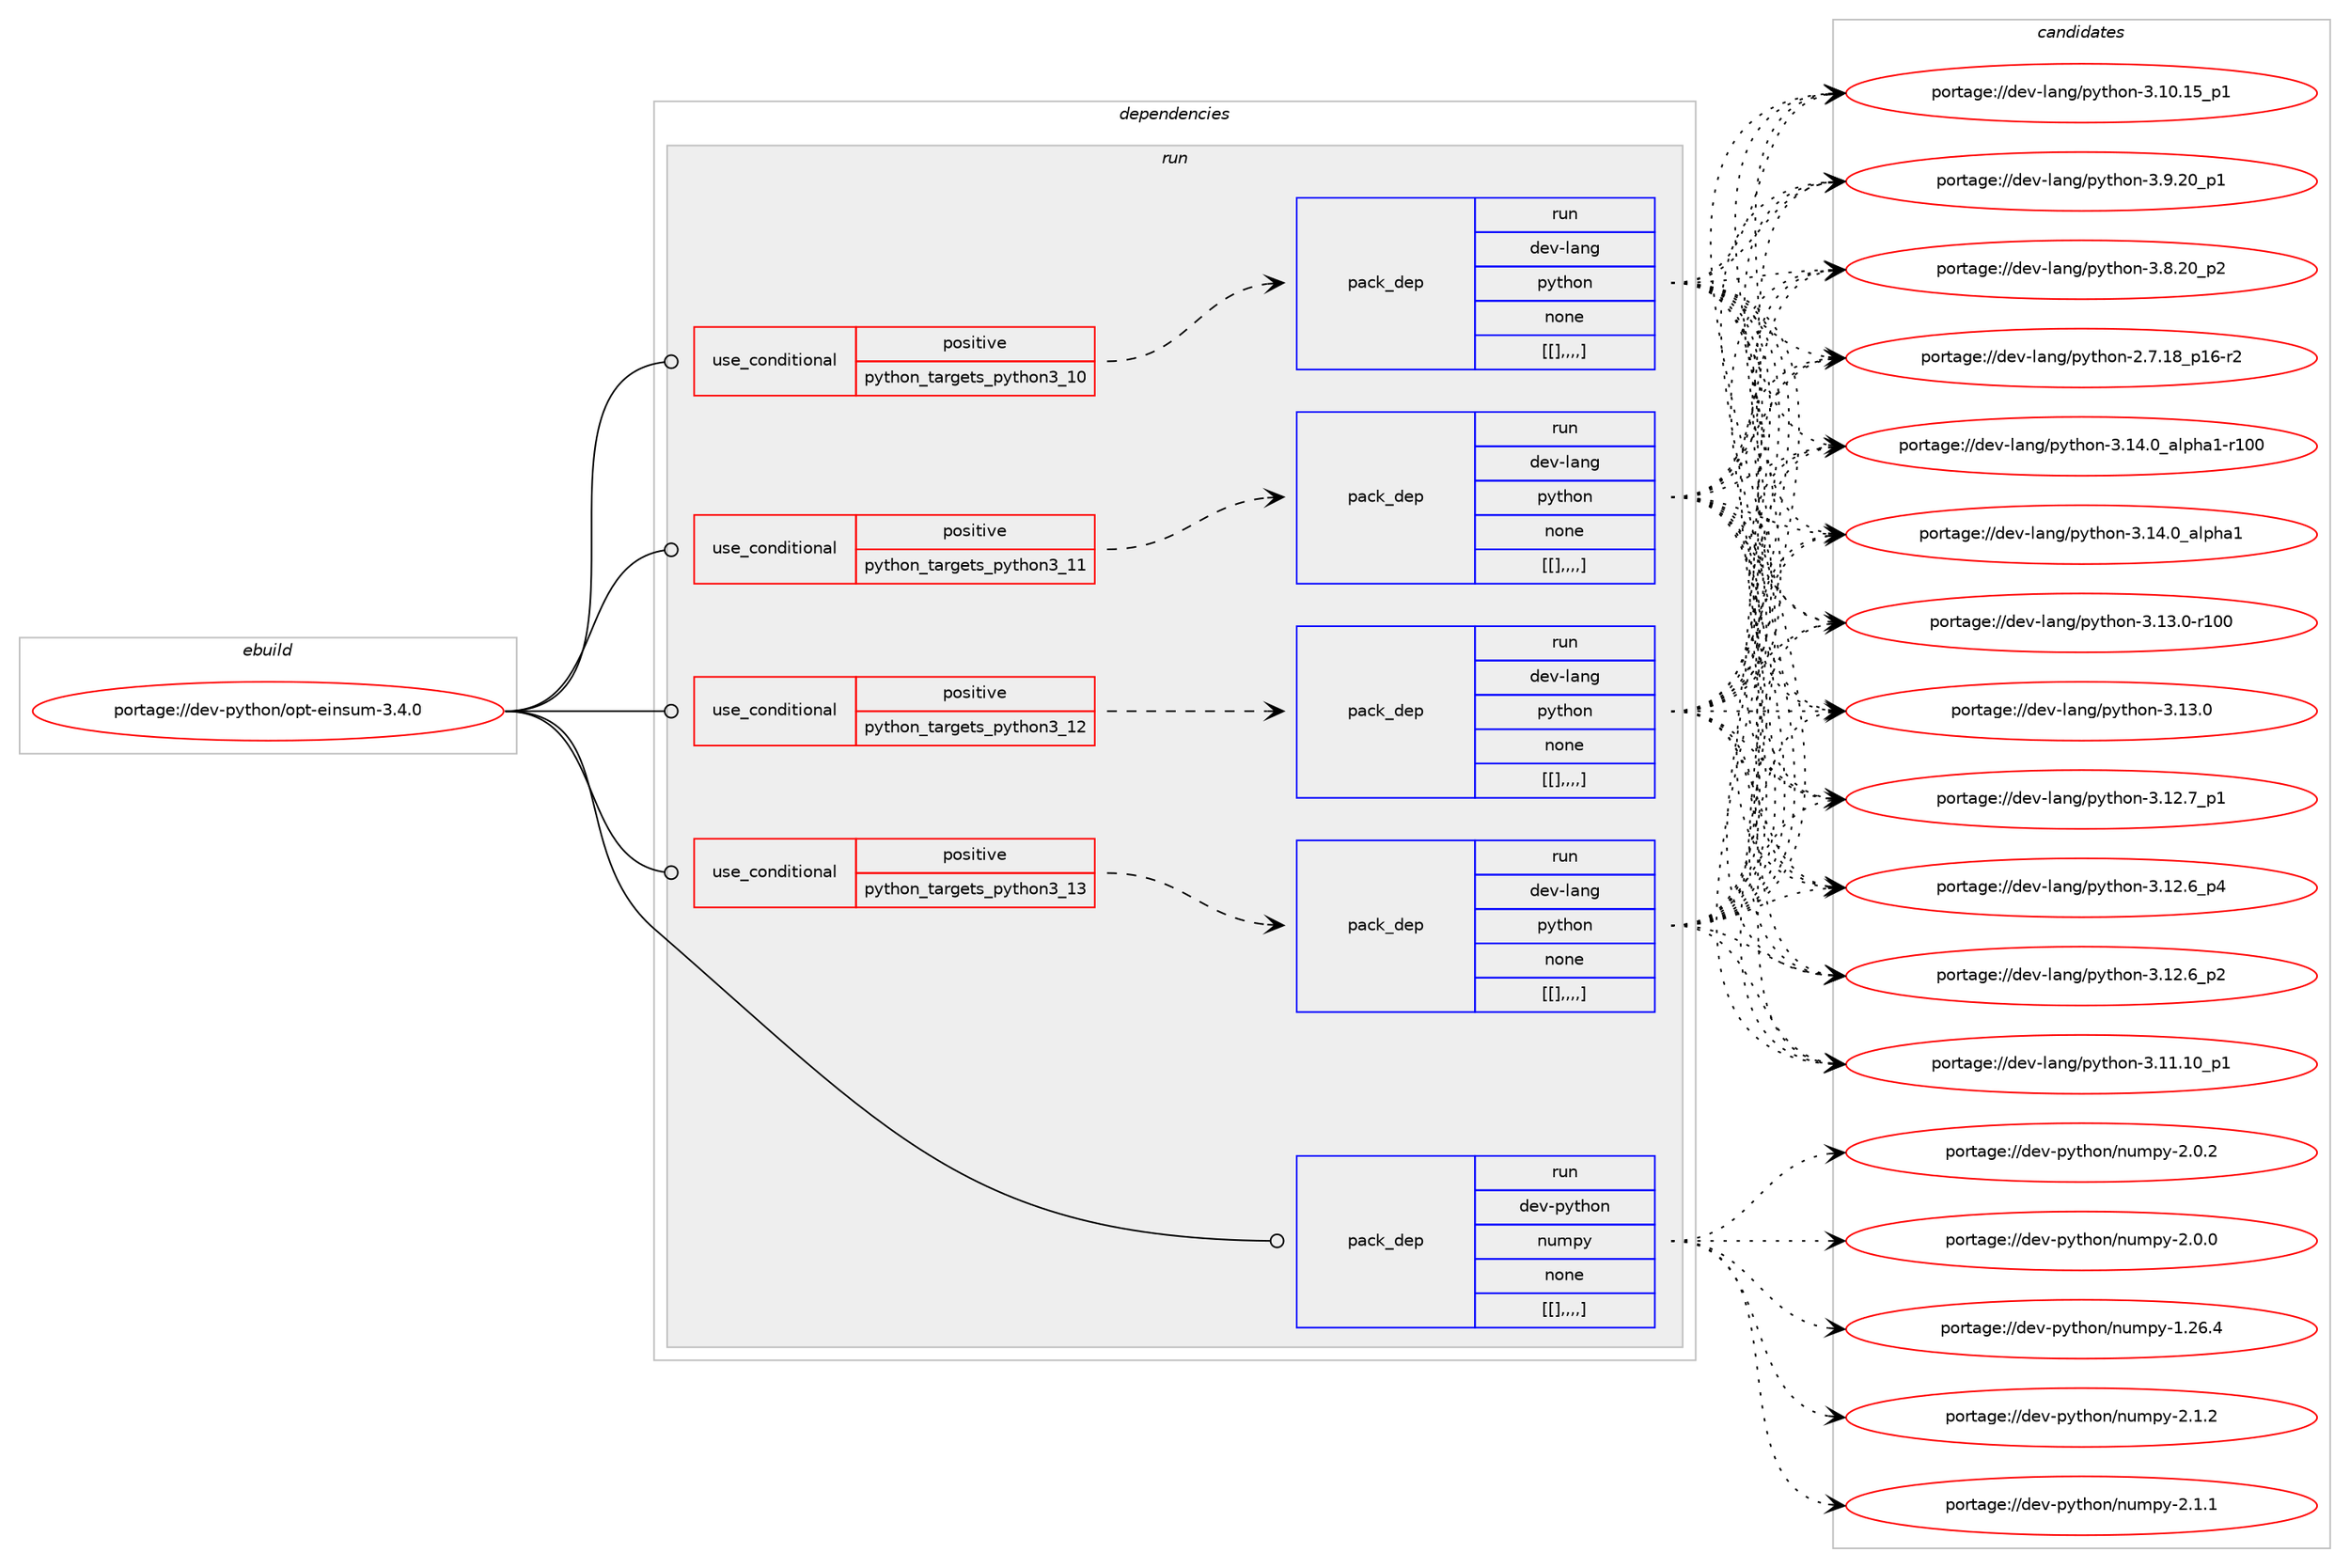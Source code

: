 digraph prolog {

# *************
# Graph options
# *************

newrank=true;
concentrate=true;
compound=true;
graph [rankdir=LR,fontname=Helvetica,fontsize=10,ranksep=1.5];#, ranksep=2.5, nodesep=0.2];
edge  [arrowhead=vee];
node  [fontname=Helvetica,fontsize=10];

# **********
# The ebuild
# **********

subgraph cluster_leftcol {
color=gray;
label=<<i>ebuild</i>>;
id [label="portage://dev-python/opt-einsum-3.4.0", color=red, width=4, href="../dev-python/opt-einsum-3.4.0.svg"];
}

# ****************
# The dependencies
# ****************

subgraph cluster_midcol {
color=gray;
label=<<i>dependencies</i>>;
subgraph cluster_compile {
fillcolor="#eeeeee";
style=filled;
label=<<i>compile</i>>;
}
subgraph cluster_compileandrun {
fillcolor="#eeeeee";
style=filled;
label=<<i>compile and run</i>>;
}
subgraph cluster_run {
fillcolor="#eeeeee";
style=filled;
label=<<i>run</i>>;
subgraph cond37887 {
dependency159094 [label=<<TABLE BORDER="0" CELLBORDER="1" CELLSPACING="0" CELLPADDING="4"><TR><TD ROWSPAN="3" CELLPADDING="10">use_conditional</TD></TR><TR><TD>positive</TD></TR><TR><TD>python_targets_python3_10</TD></TR></TABLE>>, shape=none, color=red];
subgraph pack119889 {
dependency159098 [label=<<TABLE BORDER="0" CELLBORDER="1" CELLSPACING="0" CELLPADDING="4" WIDTH="220"><TR><TD ROWSPAN="6" CELLPADDING="30">pack_dep</TD></TR><TR><TD WIDTH="110">run</TD></TR><TR><TD>dev-lang</TD></TR><TR><TD>python</TD></TR><TR><TD>none</TD></TR><TR><TD>[[],,,,]</TD></TR></TABLE>>, shape=none, color=blue];
}
dependency159094:e -> dependency159098:w [weight=20,style="dashed",arrowhead="vee"];
}
id:e -> dependency159094:w [weight=20,style="solid",arrowhead="odot"];
subgraph cond37913 {
dependency159152 [label=<<TABLE BORDER="0" CELLBORDER="1" CELLSPACING="0" CELLPADDING="4"><TR><TD ROWSPAN="3" CELLPADDING="10">use_conditional</TD></TR><TR><TD>positive</TD></TR><TR><TD>python_targets_python3_11</TD></TR></TABLE>>, shape=none, color=red];
subgraph pack119950 {
dependency159227 [label=<<TABLE BORDER="0" CELLBORDER="1" CELLSPACING="0" CELLPADDING="4" WIDTH="220"><TR><TD ROWSPAN="6" CELLPADDING="30">pack_dep</TD></TR><TR><TD WIDTH="110">run</TD></TR><TR><TD>dev-lang</TD></TR><TR><TD>python</TD></TR><TR><TD>none</TD></TR><TR><TD>[[],,,,]</TD></TR></TABLE>>, shape=none, color=blue];
}
dependency159152:e -> dependency159227:w [weight=20,style="dashed",arrowhead="vee"];
}
id:e -> dependency159152:w [weight=20,style="solid",arrowhead="odot"];
subgraph cond37947 {
dependency159289 [label=<<TABLE BORDER="0" CELLBORDER="1" CELLSPACING="0" CELLPADDING="4"><TR><TD ROWSPAN="3" CELLPADDING="10">use_conditional</TD></TR><TR><TD>positive</TD></TR><TR><TD>python_targets_python3_12</TD></TR></TABLE>>, shape=none, color=red];
subgraph pack120030 {
dependency159334 [label=<<TABLE BORDER="0" CELLBORDER="1" CELLSPACING="0" CELLPADDING="4" WIDTH="220"><TR><TD ROWSPAN="6" CELLPADDING="30">pack_dep</TD></TR><TR><TD WIDTH="110">run</TD></TR><TR><TD>dev-lang</TD></TR><TR><TD>python</TD></TR><TR><TD>none</TD></TR><TR><TD>[[],,,,]</TD></TR></TABLE>>, shape=none, color=blue];
}
dependency159289:e -> dependency159334:w [weight=20,style="dashed",arrowhead="vee"];
}
id:e -> dependency159289:w [weight=20,style="solid",arrowhead="odot"];
subgraph cond37987 {
dependency159379 [label=<<TABLE BORDER="0" CELLBORDER="1" CELLSPACING="0" CELLPADDING="4"><TR><TD ROWSPAN="3" CELLPADDING="10">use_conditional</TD></TR><TR><TD>positive</TD></TR><TR><TD>python_targets_python3_13</TD></TR></TABLE>>, shape=none, color=red];
subgraph pack120078 {
dependency159383 [label=<<TABLE BORDER="0" CELLBORDER="1" CELLSPACING="0" CELLPADDING="4" WIDTH="220"><TR><TD ROWSPAN="6" CELLPADDING="30">pack_dep</TD></TR><TR><TD WIDTH="110">run</TD></TR><TR><TD>dev-lang</TD></TR><TR><TD>python</TD></TR><TR><TD>none</TD></TR><TR><TD>[[],,,,]</TD></TR></TABLE>>, shape=none, color=blue];
}
dependency159379:e -> dependency159383:w [weight=20,style="dashed",arrowhead="vee"];
}
id:e -> dependency159379:w [weight=20,style="solid",arrowhead="odot"];
subgraph pack120092 {
dependency159453 [label=<<TABLE BORDER="0" CELLBORDER="1" CELLSPACING="0" CELLPADDING="4" WIDTH="220"><TR><TD ROWSPAN="6" CELLPADDING="30">pack_dep</TD></TR><TR><TD WIDTH="110">run</TD></TR><TR><TD>dev-python</TD></TR><TR><TD>numpy</TD></TR><TR><TD>none</TD></TR><TR><TD>[[],,,,]</TD></TR></TABLE>>, shape=none, color=blue];
}
id:e -> dependency159453:w [weight=20,style="solid",arrowhead="odot"];
}
}

# **************
# The candidates
# **************

subgraph cluster_choices {
rank=same;
color=gray;
label=<<i>candidates</i>>;

subgraph choice119756 {
color=black;
nodesep=1;
choice100101118451089711010347112121116104111110455146495246489597108112104974945114494848 [label="portage://dev-lang/python-3.14.0_alpha1-r100", color=red, width=4,href="../dev-lang/python-3.14.0_alpha1-r100.svg"];
choice1001011184510897110103471121211161041111104551464952464895971081121049749 [label="portage://dev-lang/python-3.14.0_alpha1", color=red, width=4,href="../dev-lang/python-3.14.0_alpha1.svg"];
choice1001011184510897110103471121211161041111104551464951464845114494848 [label="portage://dev-lang/python-3.13.0-r100", color=red, width=4,href="../dev-lang/python-3.13.0-r100.svg"];
choice10010111845108971101034711212111610411111045514649514648 [label="portage://dev-lang/python-3.13.0", color=red, width=4,href="../dev-lang/python-3.13.0.svg"];
choice100101118451089711010347112121116104111110455146495046559511249 [label="portage://dev-lang/python-3.12.7_p1", color=red, width=4,href="../dev-lang/python-3.12.7_p1.svg"];
choice100101118451089711010347112121116104111110455146495046549511252 [label="portage://dev-lang/python-3.12.6_p4", color=red, width=4,href="../dev-lang/python-3.12.6_p4.svg"];
choice100101118451089711010347112121116104111110455146495046549511250 [label="portage://dev-lang/python-3.12.6_p2", color=red, width=4,href="../dev-lang/python-3.12.6_p2.svg"];
choice10010111845108971101034711212111610411111045514649494649489511249 [label="portage://dev-lang/python-3.11.10_p1", color=red, width=4,href="../dev-lang/python-3.11.10_p1.svg"];
choice10010111845108971101034711212111610411111045514649484649539511249 [label="portage://dev-lang/python-3.10.15_p1", color=red, width=4,href="../dev-lang/python-3.10.15_p1.svg"];
choice100101118451089711010347112121116104111110455146574650489511249 [label="portage://dev-lang/python-3.9.20_p1", color=red, width=4,href="../dev-lang/python-3.9.20_p1.svg"];
choice100101118451089711010347112121116104111110455146564650489511250 [label="portage://dev-lang/python-3.8.20_p2", color=red, width=4,href="../dev-lang/python-3.8.20_p2.svg"];
choice100101118451089711010347112121116104111110455046554649569511249544511450 [label="portage://dev-lang/python-2.7.18_p16-r2", color=red, width=4,href="../dev-lang/python-2.7.18_p16-r2.svg"];
dependency159098:e -> choice100101118451089711010347112121116104111110455146495246489597108112104974945114494848:w [style=dotted,weight="100"];
dependency159098:e -> choice1001011184510897110103471121211161041111104551464952464895971081121049749:w [style=dotted,weight="100"];
dependency159098:e -> choice1001011184510897110103471121211161041111104551464951464845114494848:w [style=dotted,weight="100"];
dependency159098:e -> choice10010111845108971101034711212111610411111045514649514648:w [style=dotted,weight="100"];
dependency159098:e -> choice100101118451089711010347112121116104111110455146495046559511249:w [style=dotted,weight="100"];
dependency159098:e -> choice100101118451089711010347112121116104111110455146495046549511252:w [style=dotted,weight="100"];
dependency159098:e -> choice100101118451089711010347112121116104111110455146495046549511250:w [style=dotted,weight="100"];
dependency159098:e -> choice10010111845108971101034711212111610411111045514649494649489511249:w [style=dotted,weight="100"];
dependency159098:e -> choice10010111845108971101034711212111610411111045514649484649539511249:w [style=dotted,weight="100"];
dependency159098:e -> choice100101118451089711010347112121116104111110455146574650489511249:w [style=dotted,weight="100"];
dependency159098:e -> choice100101118451089711010347112121116104111110455146564650489511250:w [style=dotted,weight="100"];
dependency159098:e -> choice100101118451089711010347112121116104111110455046554649569511249544511450:w [style=dotted,weight="100"];
}
subgraph choice119795 {
color=black;
nodesep=1;
choice100101118451089711010347112121116104111110455146495246489597108112104974945114494848 [label="portage://dev-lang/python-3.14.0_alpha1-r100", color=red, width=4,href="../dev-lang/python-3.14.0_alpha1-r100.svg"];
choice1001011184510897110103471121211161041111104551464952464895971081121049749 [label="portage://dev-lang/python-3.14.0_alpha1", color=red, width=4,href="../dev-lang/python-3.14.0_alpha1.svg"];
choice1001011184510897110103471121211161041111104551464951464845114494848 [label="portage://dev-lang/python-3.13.0-r100", color=red, width=4,href="../dev-lang/python-3.13.0-r100.svg"];
choice10010111845108971101034711212111610411111045514649514648 [label="portage://dev-lang/python-3.13.0", color=red, width=4,href="../dev-lang/python-3.13.0.svg"];
choice100101118451089711010347112121116104111110455146495046559511249 [label="portage://dev-lang/python-3.12.7_p1", color=red, width=4,href="../dev-lang/python-3.12.7_p1.svg"];
choice100101118451089711010347112121116104111110455146495046549511252 [label="portage://dev-lang/python-3.12.6_p4", color=red, width=4,href="../dev-lang/python-3.12.6_p4.svg"];
choice100101118451089711010347112121116104111110455146495046549511250 [label="portage://dev-lang/python-3.12.6_p2", color=red, width=4,href="../dev-lang/python-3.12.6_p2.svg"];
choice10010111845108971101034711212111610411111045514649494649489511249 [label="portage://dev-lang/python-3.11.10_p1", color=red, width=4,href="../dev-lang/python-3.11.10_p1.svg"];
choice10010111845108971101034711212111610411111045514649484649539511249 [label="portage://dev-lang/python-3.10.15_p1", color=red, width=4,href="../dev-lang/python-3.10.15_p1.svg"];
choice100101118451089711010347112121116104111110455146574650489511249 [label="portage://dev-lang/python-3.9.20_p1", color=red, width=4,href="../dev-lang/python-3.9.20_p1.svg"];
choice100101118451089711010347112121116104111110455146564650489511250 [label="portage://dev-lang/python-3.8.20_p2", color=red, width=4,href="../dev-lang/python-3.8.20_p2.svg"];
choice100101118451089711010347112121116104111110455046554649569511249544511450 [label="portage://dev-lang/python-2.7.18_p16-r2", color=red, width=4,href="../dev-lang/python-2.7.18_p16-r2.svg"];
dependency159227:e -> choice100101118451089711010347112121116104111110455146495246489597108112104974945114494848:w [style=dotted,weight="100"];
dependency159227:e -> choice1001011184510897110103471121211161041111104551464952464895971081121049749:w [style=dotted,weight="100"];
dependency159227:e -> choice1001011184510897110103471121211161041111104551464951464845114494848:w [style=dotted,weight="100"];
dependency159227:e -> choice10010111845108971101034711212111610411111045514649514648:w [style=dotted,weight="100"];
dependency159227:e -> choice100101118451089711010347112121116104111110455146495046559511249:w [style=dotted,weight="100"];
dependency159227:e -> choice100101118451089711010347112121116104111110455146495046549511252:w [style=dotted,weight="100"];
dependency159227:e -> choice100101118451089711010347112121116104111110455146495046549511250:w [style=dotted,weight="100"];
dependency159227:e -> choice10010111845108971101034711212111610411111045514649494649489511249:w [style=dotted,weight="100"];
dependency159227:e -> choice10010111845108971101034711212111610411111045514649484649539511249:w [style=dotted,weight="100"];
dependency159227:e -> choice100101118451089711010347112121116104111110455146574650489511249:w [style=dotted,weight="100"];
dependency159227:e -> choice100101118451089711010347112121116104111110455146564650489511250:w [style=dotted,weight="100"];
dependency159227:e -> choice100101118451089711010347112121116104111110455046554649569511249544511450:w [style=dotted,weight="100"];
}
subgraph choice119857 {
color=black;
nodesep=1;
choice100101118451089711010347112121116104111110455146495246489597108112104974945114494848 [label="portage://dev-lang/python-3.14.0_alpha1-r100", color=red, width=4,href="../dev-lang/python-3.14.0_alpha1-r100.svg"];
choice1001011184510897110103471121211161041111104551464952464895971081121049749 [label="portage://dev-lang/python-3.14.0_alpha1", color=red, width=4,href="../dev-lang/python-3.14.0_alpha1.svg"];
choice1001011184510897110103471121211161041111104551464951464845114494848 [label="portage://dev-lang/python-3.13.0-r100", color=red, width=4,href="../dev-lang/python-3.13.0-r100.svg"];
choice10010111845108971101034711212111610411111045514649514648 [label="portage://dev-lang/python-3.13.0", color=red, width=4,href="../dev-lang/python-3.13.0.svg"];
choice100101118451089711010347112121116104111110455146495046559511249 [label="portage://dev-lang/python-3.12.7_p1", color=red, width=4,href="../dev-lang/python-3.12.7_p1.svg"];
choice100101118451089711010347112121116104111110455146495046549511252 [label="portage://dev-lang/python-3.12.6_p4", color=red, width=4,href="../dev-lang/python-3.12.6_p4.svg"];
choice100101118451089711010347112121116104111110455146495046549511250 [label="portage://dev-lang/python-3.12.6_p2", color=red, width=4,href="../dev-lang/python-3.12.6_p2.svg"];
choice10010111845108971101034711212111610411111045514649494649489511249 [label="portage://dev-lang/python-3.11.10_p1", color=red, width=4,href="../dev-lang/python-3.11.10_p1.svg"];
choice10010111845108971101034711212111610411111045514649484649539511249 [label="portage://dev-lang/python-3.10.15_p1", color=red, width=4,href="../dev-lang/python-3.10.15_p1.svg"];
choice100101118451089711010347112121116104111110455146574650489511249 [label="portage://dev-lang/python-3.9.20_p1", color=red, width=4,href="../dev-lang/python-3.9.20_p1.svg"];
choice100101118451089711010347112121116104111110455146564650489511250 [label="portage://dev-lang/python-3.8.20_p2", color=red, width=4,href="../dev-lang/python-3.8.20_p2.svg"];
choice100101118451089711010347112121116104111110455046554649569511249544511450 [label="portage://dev-lang/python-2.7.18_p16-r2", color=red, width=4,href="../dev-lang/python-2.7.18_p16-r2.svg"];
dependency159334:e -> choice100101118451089711010347112121116104111110455146495246489597108112104974945114494848:w [style=dotted,weight="100"];
dependency159334:e -> choice1001011184510897110103471121211161041111104551464952464895971081121049749:w [style=dotted,weight="100"];
dependency159334:e -> choice1001011184510897110103471121211161041111104551464951464845114494848:w [style=dotted,weight="100"];
dependency159334:e -> choice10010111845108971101034711212111610411111045514649514648:w [style=dotted,weight="100"];
dependency159334:e -> choice100101118451089711010347112121116104111110455146495046559511249:w [style=dotted,weight="100"];
dependency159334:e -> choice100101118451089711010347112121116104111110455146495046549511252:w [style=dotted,weight="100"];
dependency159334:e -> choice100101118451089711010347112121116104111110455146495046549511250:w [style=dotted,weight="100"];
dependency159334:e -> choice10010111845108971101034711212111610411111045514649494649489511249:w [style=dotted,weight="100"];
dependency159334:e -> choice10010111845108971101034711212111610411111045514649484649539511249:w [style=dotted,weight="100"];
dependency159334:e -> choice100101118451089711010347112121116104111110455146574650489511249:w [style=dotted,weight="100"];
dependency159334:e -> choice100101118451089711010347112121116104111110455146564650489511250:w [style=dotted,weight="100"];
dependency159334:e -> choice100101118451089711010347112121116104111110455046554649569511249544511450:w [style=dotted,weight="100"];
}
subgraph choice119869 {
color=black;
nodesep=1;
choice100101118451089711010347112121116104111110455146495246489597108112104974945114494848 [label="portage://dev-lang/python-3.14.0_alpha1-r100", color=red, width=4,href="../dev-lang/python-3.14.0_alpha1-r100.svg"];
choice1001011184510897110103471121211161041111104551464952464895971081121049749 [label="portage://dev-lang/python-3.14.0_alpha1", color=red, width=4,href="../dev-lang/python-3.14.0_alpha1.svg"];
choice1001011184510897110103471121211161041111104551464951464845114494848 [label="portage://dev-lang/python-3.13.0-r100", color=red, width=4,href="../dev-lang/python-3.13.0-r100.svg"];
choice10010111845108971101034711212111610411111045514649514648 [label="portage://dev-lang/python-3.13.0", color=red, width=4,href="../dev-lang/python-3.13.0.svg"];
choice100101118451089711010347112121116104111110455146495046559511249 [label="portage://dev-lang/python-3.12.7_p1", color=red, width=4,href="../dev-lang/python-3.12.7_p1.svg"];
choice100101118451089711010347112121116104111110455146495046549511252 [label="portage://dev-lang/python-3.12.6_p4", color=red, width=4,href="../dev-lang/python-3.12.6_p4.svg"];
choice100101118451089711010347112121116104111110455146495046549511250 [label="portage://dev-lang/python-3.12.6_p2", color=red, width=4,href="../dev-lang/python-3.12.6_p2.svg"];
choice10010111845108971101034711212111610411111045514649494649489511249 [label="portage://dev-lang/python-3.11.10_p1", color=red, width=4,href="../dev-lang/python-3.11.10_p1.svg"];
choice10010111845108971101034711212111610411111045514649484649539511249 [label="portage://dev-lang/python-3.10.15_p1", color=red, width=4,href="../dev-lang/python-3.10.15_p1.svg"];
choice100101118451089711010347112121116104111110455146574650489511249 [label="portage://dev-lang/python-3.9.20_p1", color=red, width=4,href="../dev-lang/python-3.9.20_p1.svg"];
choice100101118451089711010347112121116104111110455146564650489511250 [label="portage://dev-lang/python-3.8.20_p2", color=red, width=4,href="../dev-lang/python-3.8.20_p2.svg"];
choice100101118451089711010347112121116104111110455046554649569511249544511450 [label="portage://dev-lang/python-2.7.18_p16-r2", color=red, width=4,href="../dev-lang/python-2.7.18_p16-r2.svg"];
dependency159383:e -> choice100101118451089711010347112121116104111110455146495246489597108112104974945114494848:w [style=dotted,weight="100"];
dependency159383:e -> choice1001011184510897110103471121211161041111104551464952464895971081121049749:w [style=dotted,weight="100"];
dependency159383:e -> choice1001011184510897110103471121211161041111104551464951464845114494848:w [style=dotted,weight="100"];
dependency159383:e -> choice10010111845108971101034711212111610411111045514649514648:w [style=dotted,weight="100"];
dependency159383:e -> choice100101118451089711010347112121116104111110455146495046559511249:w [style=dotted,weight="100"];
dependency159383:e -> choice100101118451089711010347112121116104111110455146495046549511252:w [style=dotted,weight="100"];
dependency159383:e -> choice100101118451089711010347112121116104111110455146495046549511250:w [style=dotted,weight="100"];
dependency159383:e -> choice10010111845108971101034711212111610411111045514649494649489511249:w [style=dotted,weight="100"];
dependency159383:e -> choice10010111845108971101034711212111610411111045514649484649539511249:w [style=dotted,weight="100"];
dependency159383:e -> choice100101118451089711010347112121116104111110455146574650489511249:w [style=dotted,weight="100"];
dependency159383:e -> choice100101118451089711010347112121116104111110455146564650489511250:w [style=dotted,weight="100"];
dependency159383:e -> choice100101118451089711010347112121116104111110455046554649569511249544511450:w [style=dotted,weight="100"];
}
subgraph choice119898 {
color=black;
nodesep=1;
choice1001011184511212111610411111047110117109112121455046494650 [label="portage://dev-python/numpy-2.1.2", color=red, width=4,href="../dev-python/numpy-2.1.2.svg"];
choice1001011184511212111610411111047110117109112121455046494649 [label="portage://dev-python/numpy-2.1.1", color=red, width=4,href="../dev-python/numpy-2.1.1.svg"];
choice1001011184511212111610411111047110117109112121455046484650 [label="portage://dev-python/numpy-2.0.2", color=red, width=4,href="../dev-python/numpy-2.0.2.svg"];
choice1001011184511212111610411111047110117109112121455046484648 [label="portage://dev-python/numpy-2.0.0", color=red, width=4,href="../dev-python/numpy-2.0.0.svg"];
choice100101118451121211161041111104711011710911212145494650544652 [label="portage://dev-python/numpy-1.26.4", color=red, width=4,href="../dev-python/numpy-1.26.4.svg"];
dependency159453:e -> choice1001011184511212111610411111047110117109112121455046494650:w [style=dotted,weight="100"];
dependency159453:e -> choice1001011184511212111610411111047110117109112121455046494649:w [style=dotted,weight="100"];
dependency159453:e -> choice1001011184511212111610411111047110117109112121455046484650:w [style=dotted,weight="100"];
dependency159453:e -> choice1001011184511212111610411111047110117109112121455046484648:w [style=dotted,weight="100"];
dependency159453:e -> choice100101118451121211161041111104711011710911212145494650544652:w [style=dotted,weight="100"];
}
}

}
